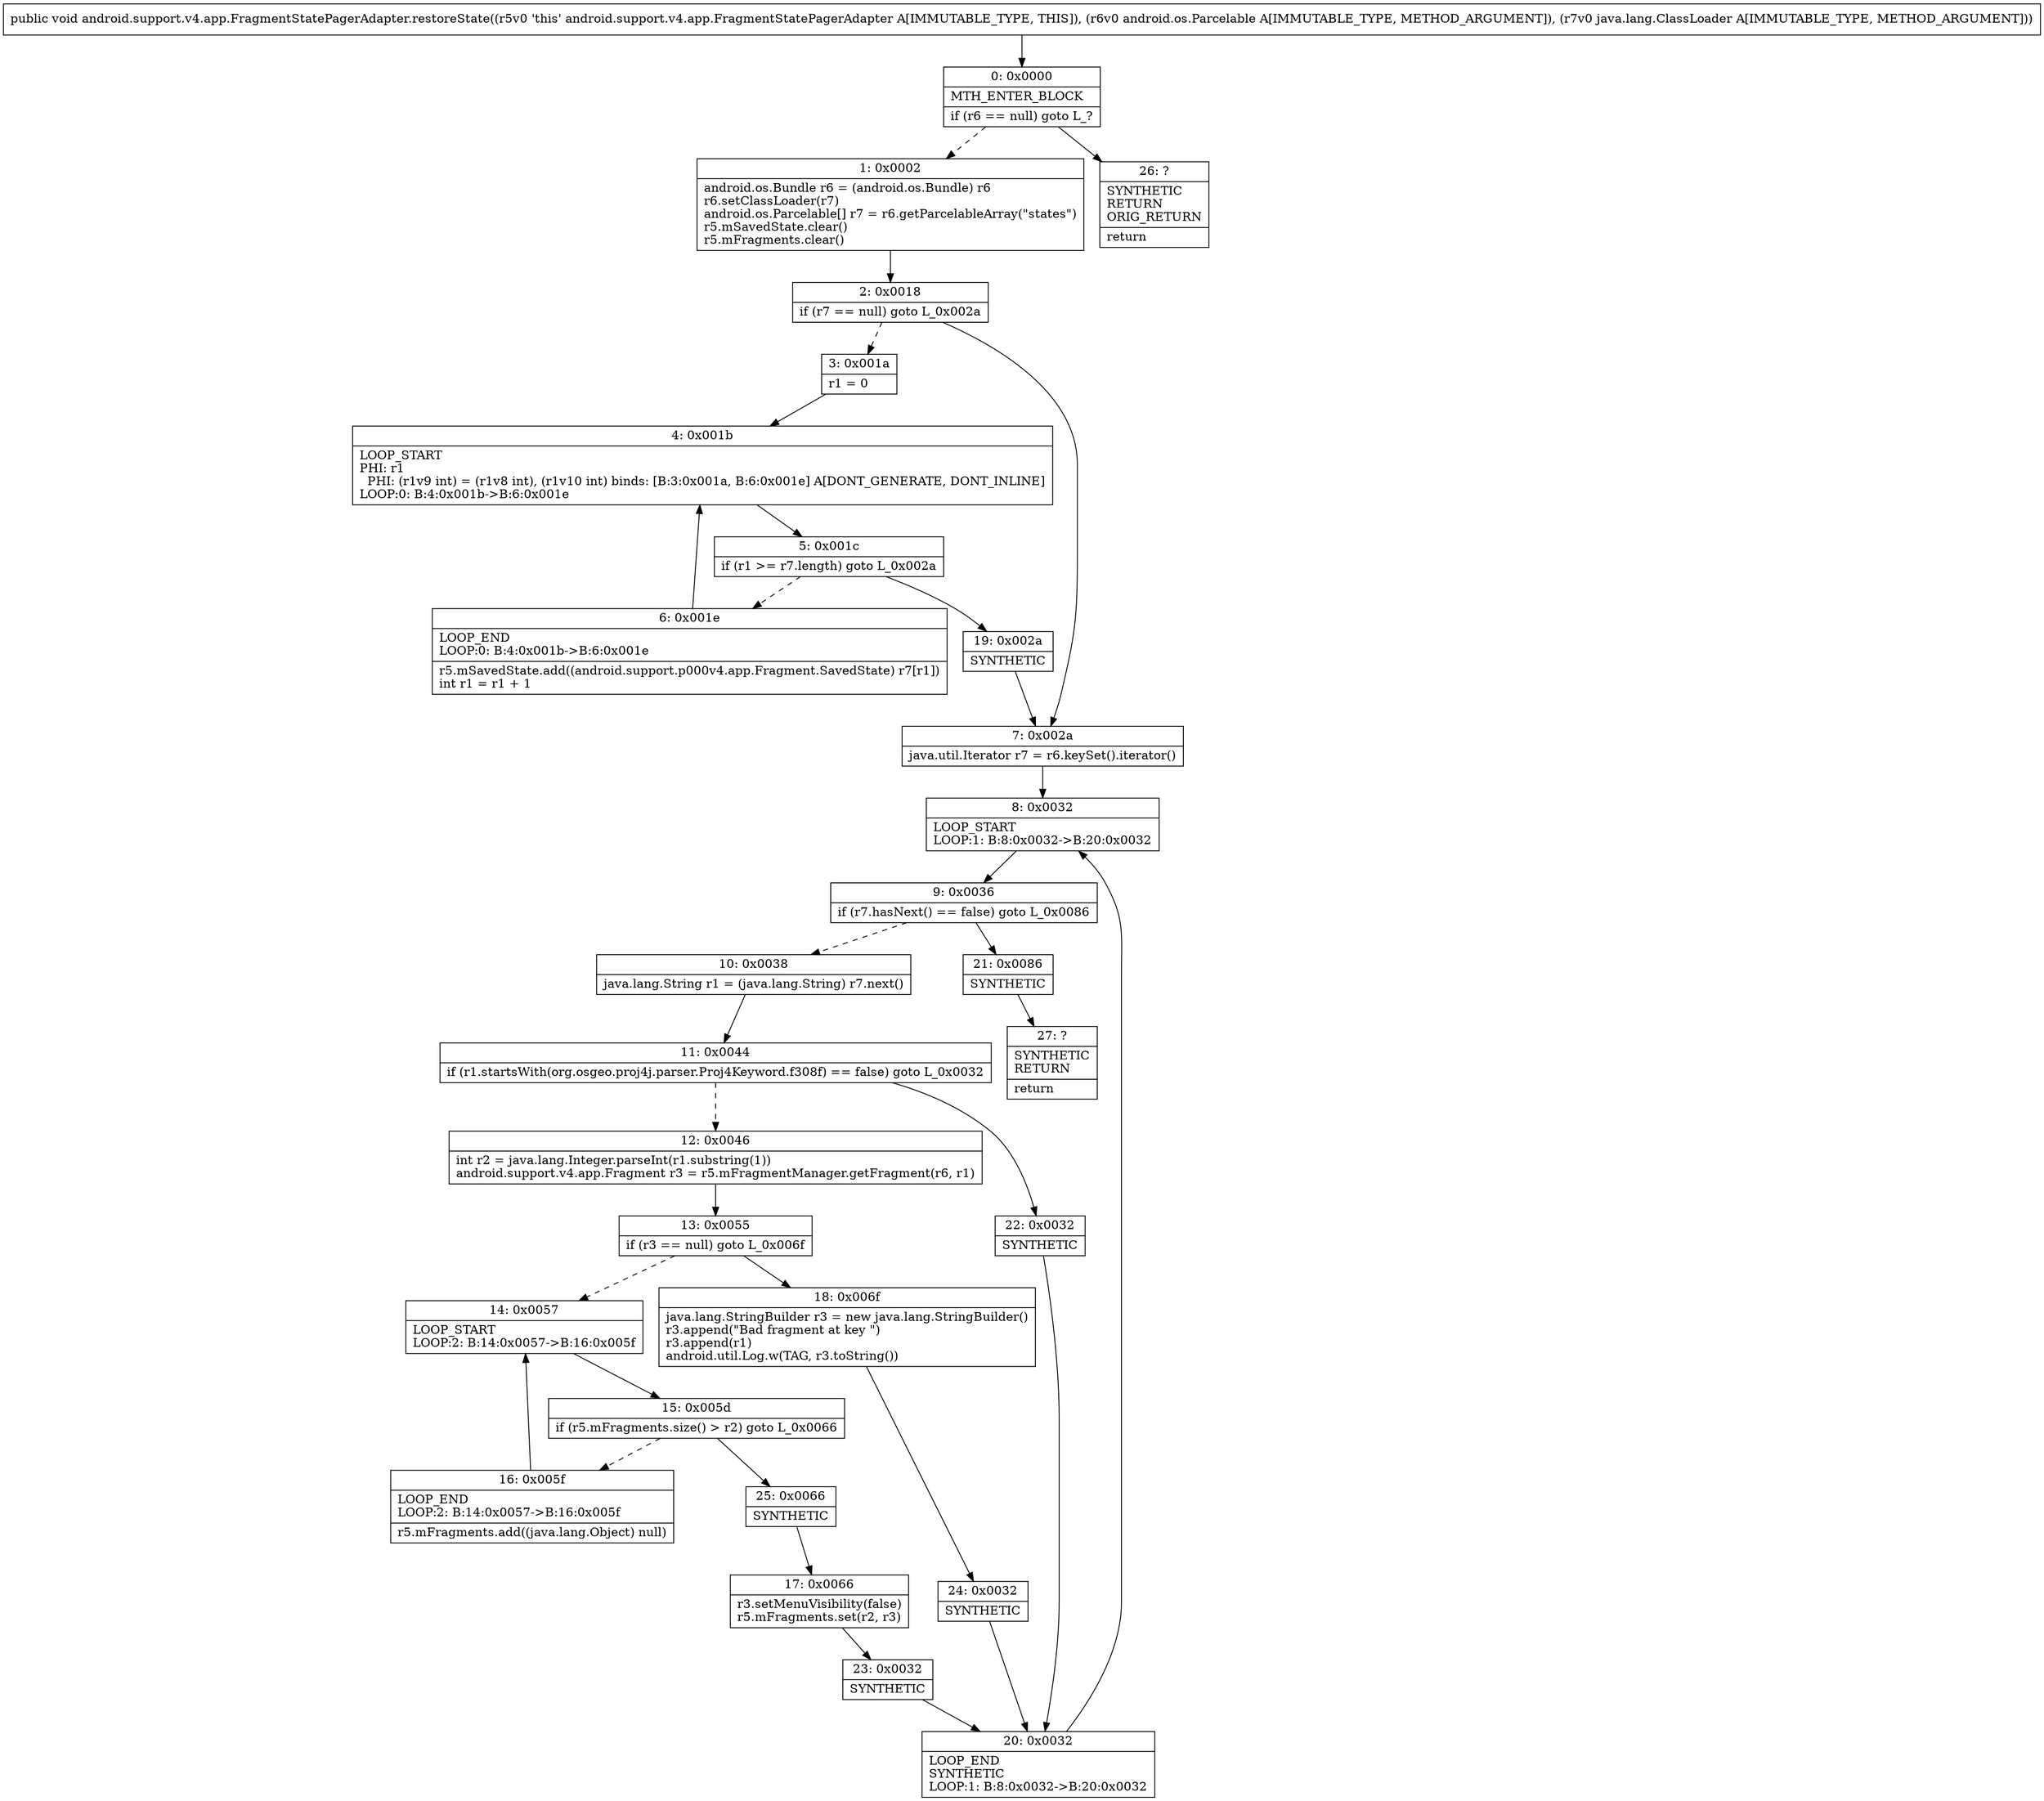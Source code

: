 digraph "CFG forandroid.support.v4.app.FragmentStatePagerAdapter.restoreState(Landroid\/os\/Parcelable;Ljava\/lang\/ClassLoader;)V" {
Node_0 [shape=record,label="{0\:\ 0x0000|MTH_ENTER_BLOCK\l|if (r6 == null) goto L_?\l}"];
Node_1 [shape=record,label="{1\:\ 0x0002|android.os.Bundle r6 = (android.os.Bundle) r6\lr6.setClassLoader(r7)\landroid.os.Parcelable[] r7 = r6.getParcelableArray(\"states\")\lr5.mSavedState.clear()\lr5.mFragments.clear()\l}"];
Node_2 [shape=record,label="{2\:\ 0x0018|if (r7 == null) goto L_0x002a\l}"];
Node_3 [shape=record,label="{3\:\ 0x001a|r1 = 0\l}"];
Node_4 [shape=record,label="{4\:\ 0x001b|LOOP_START\lPHI: r1 \l  PHI: (r1v9 int) = (r1v8 int), (r1v10 int) binds: [B:3:0x001a, B:6:0x001e] A[DONT_GENERATE, DONT_INLINE]\lLOOP:0: B:4:0x001b\-\>B:6:0x001e\l}"];
Node_5 [shape=record,label="{5\:\ 0x001c|if (r1 \>= r7.length) goto L_0x002a\l}"];
Node_6 [shape=record,label="{6\:\ 0x001e|LOOP_END\lLOOP:0: B:4:0x001b\-\>B:6:0x001e\l|r5.mSavedState.add((android.support.p000v4.app.Fragment.SavedState) r7[r1])\lint r1 = r1 + 1\l}"];
Node_7 [shape=record,label="{7\:\ 0x002a|java.util.Iterator r7 = r6.keySet().iterator()\l}"];
Node_8 [shape=record,label="{8\:\ 0x0032|LOOP_START\lLOOP:1: B:8:0x0032\-\>B:20:0x0032\l}"];
Node_9 [shape=record,label="{9\:\ 0x0036|if (r7.hasNext() == false) goto L_0x0086\l}"];
Node_10 [shape=record,label="{10\:\ 0x0038|java.lang.String r1 = (java.lang.String) r7.next()\l}"];
Node_11 [shape=record,label="{11\:\ 0x0044|if (r1.startsWith(org.osgeo.proj4j.parser.Proj4Keyword.f308f) == false) goto L_0x0032\l}"];
Node_12 [shape=record,label="{12\:\ 0x0046|int r2 = java.lang.Integer.parseInt(r1.substring(1))\landroid.support.v4.app.Fragment r3 = r5.mFragmentManager.getFragment(r6, r1)\l}"];
Node_13 [shape=record,label="{13\:\ 0x0055|if (r3 == null) goto L_0x006f\l}"];
Node_14 [shape=record,label="{14\:\ 0x0057|LOOP_START\lLOOP:2: B:14:0x0057\-\>B:16:0x005f\l}"];
Node_15 [shape=record,label="{15\:\ 0x005d|if (r5.mFragments.size() \> r2) goto L_0x0066\l}"];
Node_16 [shape=record,label="{16\:\ 0x005f|LOOP_END\lLOOP:2: B:14:0x0057\-\>B:16:0x005f\l|r5.mFragments.add((java.lang.Object) null)\l}"];
Node_17 [shape=record,label="{17\:\ 0x0066|r3.setMenuVisibility(false)\lr5.mFragments.set(r2, r3)\l}"];
Node_18 [shape=record,label="{18\:\ 0x006f|java.lang.StringBuilder r3 = new java.lang.StringBuilder()\lr3.append(\"Bad fragment at key \")\lr3.append(r1)\landroid.util.Log.w(TAG, r3.toString())\l}"];
Node_19 [shape=record,label="{19\:\ 0x002a|SYNTHETIC\l}"];
Node_20 [shape=record,label="{20\:\ 0x0032|LOOP_END\lSYNTHETIC\lLOOP:1: B:8:0x0032\-\>B:20:0x0032\l}"];
Node_21 [shape=record,label="{21\:\ 0x0086|SYNTHETIC\l}"];
Node_22 [shape=record,label="{22\:\ 0x0032|SYNTHETIC\l}"];
Node_23 [shape=record,label="{23\:\ 0x0032|SYNTHETIC\l}"];
Node_24 [shape=record,label="{24\:\ 0x0032|SYNTHETIC\l}"];
Node_25 [shape=record,label="{25\:\ 0x0066|SYNTHETIC\l}"];
Node_26 [shape=record,label="{26\:\ ?|SYNTHETIC\lRETURN\lORIG_RETURN\l|return\l}"];
Node_27 [shape=record,label="{27\:\ ?|SYNTHETIC\lRETURN\l|return\l}"];
MethodNode[shape=record,label="{public void android.support.v4.app.FragmentStatePagerAdapter.restoreState((r5v0 'this' android.support.v4.app.FragmentStatePagerAdapter A[IMMUTABLE_TYPE, THIS]), (r6v0 android.os.Parcelable A[IMMUTABLE_TYPE, METHOD_ARGUMENT]), (r7v0 java.lang.ClassLoader A[IMMUTABLE_TYPE, METHOD_ARGUMENT])) }"];
MethodNode -> Node_0;
Node_0 -> Node_1[style=dashed];
Node_0 -> Node_26;
Node_1 -> Node_2;
Node_2 -> Node_3[style=dashed];
Node_2 -> Node_7;
Node_3 -> Node_4;
Node_4 -> Node_5;
Node_5 -> Node_6[style=dashed];
Node_5 -> Node_19;
Node_6 -> Node_4;
Node_7 -> Node_8;
Node_8 -> Node_9;
Node_9 -> Node_10[style=dashed];
Node_9 -> Node_21;
Node_10 -> Node_11;
Node_11 -> Node_12[style=dashed];
Node_11 -> Node_22;
Node_12 -> Node_13;
Node_13 -> Node_14[style=dashed];
Node_13 -> Node_18;
Node_14 -> Node_15;
Node_15 -> Node_16[style=dashed];
Node_15 -> Node_25;
Node_16 -> Node_14;
Node_17 -> Node_23;
Node_18 -> Node_24;
Node_19 -> Node_7;
Node_20 -> Node_8;
Node_21 -> Node_27;
Node_22 -> Node_20;
Node_23 -> Node_20;
Node_24 -> Node_20;
Node_25 -> Node_17;
}

